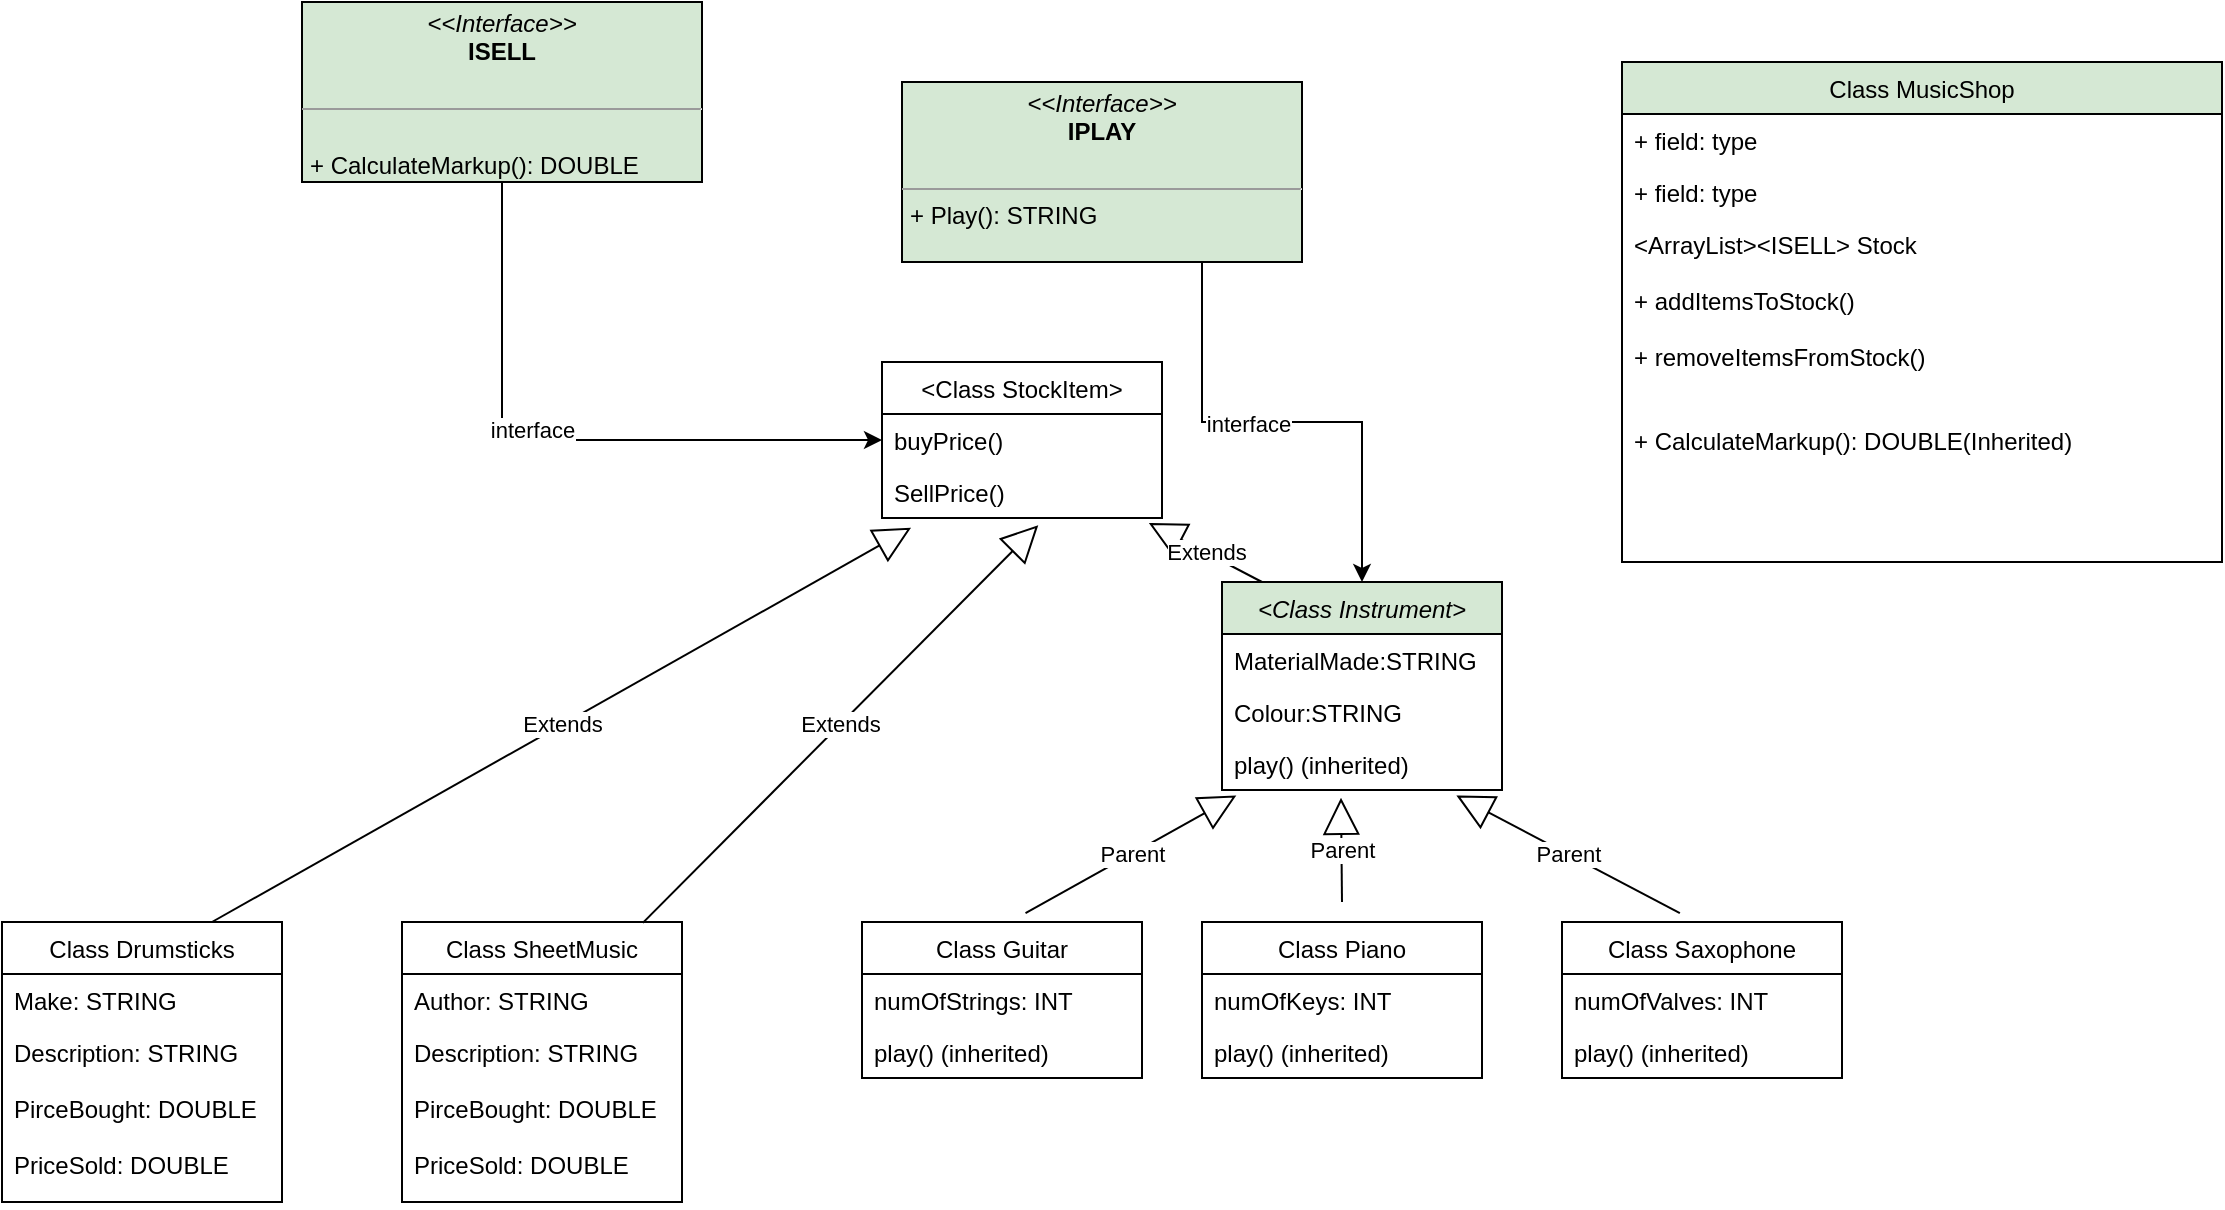 <mxfile version="14.5.1" type="device"><diagram id="XtFvVDS7R7k3xy_MAySc" name="Page-1"><mxGraphModel dx="1849" dy="946" grid="1" gridSize="10" guides="1" tooltips="1" connect="1" arrows="1" fold="1" page="1" pageScale="1" pageWidth="3300" pageHeight="4681" math="0" shadow="0"><root><mxCell id="0"/><mxCell id="1" parent="0"/><mxCell id="AZCF6s1ImzgPR_b7xrG4-24" value="Class MusicShop" style="swimlane;fontStyle=0;childLayout=stackLayout;horizontal=1;startSize=26;fillColor=#D5E8D4;horizontalStack=0;resizeParent=1;resizeParentMax=0;resizeLast=0;collapsible=1;marginBottom=0;" vertex="1" parent="1"><mxGeometry x="910" y="60" width="300" height="250" as="geometry"/></mxCell><mxCell id="AZCF6s1ImzgPR_b7xrG4-25" value="+ field: type" style="text;strokeColor=none;fillColor=none;align=left;verticalAlign=top;spacingLeft=4;spacingRight=4;overflow=hidden;rotatable=0;points=[[0,0.5],[1,0.5]];portConstraint=eastwest;" vertex="1" parent="AZCF6s1ImzgPR_b7xrG4-24"><mxGeometry y="26" width="300" height="26" as="geometry"/></mxCell><mxCell id="AZCF6s1ImzgPR_b7xrG4-26" value="+ field: type" style="text;strokeColor=none;fillColor=none;align=left;verticalAlign=top;spacingLeft=4;spacingRight=4;overflow=hidden;rotatable=0;points=[[0,0.5],[1,0.5]];portConstraint=eastwest;" vertex="1" parent="AZCF6s1ImzgPR_b7xrG4-24"><mxGeometry y="52" width="300" height="26" as="geometry"/></mxCell><mxCell id="AZCF6s1ImzgPR_b7xrG4-27" value="&lt;ArrayList&gt;&lt;ISELL&gt; Stock&#10;&#10;+ addItemsToStock()&#10;&#10;+ removeItemsFromStock()&#10;&#10;&#10;+ CalculateMarkup(): DOUBLE(Inherited)" style="text;strokeColor=none;fillColor=none;align=left;verticalAlign=top;spacingLeft=4;spacingRight=4;overflow=hidden;rotatable=0;points=[[0,0.5],[1,0.5]];portConstraint=eastwest;" vertex="1" parent="AZCF6s1ImzgPR_b7xrG4-24"><mxGeometry y="78" width="300" height="172" as="geometry"/></mxCell><mxCell id="AZCF6s1ImzgPR_b7xrG4-59" style="edgeStyle=orthogonalEdgeStyle;rounded=0;orthogonalLoop=1;jettySize=auto;html=1;exitX=0.75;exitY=1;exitDx=0;exitDy=0;entryX=0.5;entryY=0;entryDx=0;entryDy=0;" edge="1" parent="1" source="AZCF6s1ImzgPR_b7xrG4-28" target="AZCF6s1ImzgPR_b7xrG4-41"><mxGeometry relative="1" as="geometry"/></mxCell><mxCell id="AZCF6s1ImzgPR_b7xrG4-60" value="interface" style="edgeLabel;html=1;align=center;verticalAlign=middle;resizable=0;points=[];" vertex="1" connectable="0" parent="AZCF6s1ImzgPR_b7xrG4-59"><mxGeometry x="-0.144" y="-1" relative="1" as="geometry"><mxPoint as="offset"/></mxGeometry></mxCell><mxCell id="AZCF6s1ImzgPR_b7xrG4-28" value="&lt;p style=&quot;margin: 0px ; margin-top: 4px ; text-align: center&quot;&gt;&lt;i&gt;&amp;lt;&amp;lt;Interface&amp;gt;&amp;gt;&lt;/i&gt;&lt;br&gt;&lt;b&gt;IPLAY&lt;/b&gt;&lt;/p&gt;&lt;p style=&quot;margin: 0px ; margin-left: 4px&quot;&gt;&lt;br&gt;&lt;/p&gt;&lt;hr size=&quot;1&quot;&gt;&lt;p style=&quot;margin: 0px ; margin-left: 4px&quot;&gt;+ Play(): STRING&lt;br&gt;&lt;br&gt;&lt;/p&gt;" style="verticalAlign=top;align=left;overflow=fill;fontSize=12;fontFamily=Helvetica;html=1;fillColor=#D5E8D4;" vertex="1" parent="1"><mxGeometry x="550" y="70" width="200" height="90" as="geometry"/></mxCell><mxCell id="AZCF6s1ImzgPR_b7xrG4-29" value="Class Guitar" style="swimlane;fontStyle=0;childLayout=stackLayout;horizontal=1;startSize=26;fillColor=none;horizontalStack=0;resizeParent=1;resizeParentMax=0;resizeLast=0;collapsible=1;marginBottom=0;" vertex="1" parent="1"><mxGeometry x="530" y="490" width="140" height="78" as="geometry"/></mxCell><mxCell id="AZCF6s1ImzgPR_b7xrG4-30" value="numOfStrings: INT" style="text;strokeColor=none;fillColor=none;align=left;verticalAlign=top;spacingLeft=4;spacingRight=4;overflow=hidden;rotatable=0;points=[[0,0.5],[1,0.5]];portConstraint=eastwest;" vertex="1" parent="AZCF6s1ImzgPR_b7xrG4-29"><mxGeometry y="26" width="140" height="26" as="geometry"/></mxCell><mxCell id="AZCF6s1ImzgPR_b7xrG4-32" value="play() (inherited)" style="text;strokeColor=none;fillColor=none;align=left;verticalAlign=top;spacingLeft=4;spacingRight=4;overflow=hidden;rotatable=0;points=[[0,0.5],[1,0.5]];portConstraint=eastwest;" vertex="1" parent="AZCF6s1ImzgPR_b7xrG4-29"><mxGeometry y="52" width="140" height="26" as="geometry"/></mxCell><mxCell id="AZCF6s1ImzgPR_b7xrG4-33" value="Class Piano" style="swimlane;fontStyle=0;childLayout=stackLayout;horizontal=1;startSize=26;fillColor=none;horizontalStack=0;resizeParent=1;resizeParentMax=0;resizeLast=0;collapsible=1;marginBottom=0;" vertex="1" parent="1"><mxGeometry x="700" y="490" width="140" height="78" as="geometry"/></mxCell><mxCell id="AZCF6s1ImzgPR_b7xrG4-34" value="numOfKeys: INT" style="text;strokeColor=none;fillColor=none;align=left;verticalAlign=top;spacingLeft=4;spacingRight=4;overflow=hidden;rotatable=0;points=[[0,0.5],[1,0.5]];portConstraint=eastwest;" vertex="1" parent="AZCF6s1ImzgPR_b7xrG4-33"><mxGeometry y="26" width="140" height="26" as="geometry"/></mxCell><mxCell id="AZCF6s1ImzgPR_b7xrG4-36" value="play() (inherited)" style="text;strokeColor=none;fillColor=none;align=left;verticalAlign=top;spacingLeft=4;spacingRight=4;overflow=hidden;rotatable=0;points=[[0,0.5],[1,0.5]];portConstraint=eastwest;" vertex="1" parent="AZCF6s1ImzgPR_b7xrG4-33"><mxGeometry y="52" width="140" height="26" as="geometry"/></mxCell><mxCell id="AZCF6s1ImzgPR_b7xrG4-37" value="Class Saxophone" style="swimlane;fontStyle=0;childLayout=stackLayout;horizontal=1;startSize=26;fillColor=none;horizontalStack=0;resizeParent=1;resizeParentMax=0;resizeLast=0;collapsible=1;marginBottom=0;" vertex="1" parent="1"><mxGeometry x="880" y="490" width="140" height="78" as="geometry"/></mxCell><mxCell id="AZCF6s1ImzgPR_b7xrG4-38" value="numOfValves: INT" style="text;strokeColor=none;fillColor=none;align=left;verticalAlign=top;spacingLeft=4;spacingRight=4;overflow=hidden;rotatable=0;points=[[0,0.5],[1,0.5]];portConstraint=eastwest;" vertex="1" parent="AZCF6s1ImzgPR_b7xrG4-37"><mxGeometry y="26" width="140" height="26" as="geometry"/></mxCell><mxCell id="AZCF6s1ImzgPR_b7xrG4-40" value="play() (inherited)" style="text;strokeColor=none;fillColor=none;align=left;verticalAlign=top;spacingLeft=4;spacingRight=4;overflow=hidden;rotatable=0;points=[[0,0.5],[1,0.5]];portConstraint=eastwest;" vertex="1" parent="AZCF6s1ImzgPR_b7xrG4-37"><mxGeometry y="52" width="140" height="26" as="geometry"/></mxCell><mxCell id="AZCF6s1ImzgPR_b7xrG4-41" value="&lt;Class Instrument&gt;" style="swimlane;fontStyle=2;childLayout=stackLayout;horizontal=1;startSize=26;fillColor=#D5E8D4;horizontalStack=0;resizeParent=1;resizeParentMax=0;resizeLast=0;collapsible=1;marginBottom=0;" vertex="1" parent="1"><mxGeometry x="710" y="320" width="140" height="104" as="geometry"/></mxCell><mxCell id="AZCF6s1ImzgPR_b7xrG4-42" value="MaterialMade:STRING" style="text;strokeColor=none;fillColor=none;align=left;verticalAlign=top;spacingLeft=4;spacingRight=4;overflow=hidden;rotatable=0;points=[[0,0.5],[1,0.5]];portConstraint=eastwest;" vertex="1" parent="AZCF6s1ImzgPR_b7xrG4-41"><mxGeometry y="26" width="140" height="26" as="geometry"/></mxCell><mxCell id="AZCF6s1ImzgPR_b7xrG4-43" value="Colour:STRING" style="text;strokeColor=none;fillColor=none;align=left;verticalAlign=top;spacingLeft=4;spacingRight=4;overflow=hidden;rotatable=0;points=[[0,0.5],[1,0.5]];portConstraint=eastwest;" vertex="1" parent="AZCF6s1ImzgPR_b7xrG4-41"><mxGeometry y="52" width="140" height="26" as="geometry"/></mxCell><mxCell id="AZCF6s1ImzgPR_b7xrG4-44" value="play() (inherited)" style="text;strokeColor=none;fillColor=none;align=left;verticalAlign=top;spacingLeft=4;spacingRight=4;overflow=hidden;rotatable=0;points=[[0,0.5],[1,0.5]];portConstraint=eastwest;" vertex="1" parent="AZCF6s1ImzgPR_b7xrG4-41"><mxGeometry y="78" width="140" height="26" as="geometry"/></mxCell><mxCell id="AZCF6s1ImzgPR_b7xrG4-45" value="Parent" style="endArrow=block;endSize=16;endFill=0;html=1;exitX=0.421;exitY=-0.057;exitDx=0;exitDy=0;exitPerimeter=0;entryX=0.837;entryY=1.104;entryDx=0;entryDy=0;entryPerimeter=0;" edge="1" parent="1" source="AZCF6s1ImzgPR_b7xrG4-37" target="AZCF6s1ImzgPR_b7xrG4-44"><mxGeometry width="160" relative="1" as="geometry"><mxPoint x="920" y="380" as="sourcePoint"/><mxPoint x="1080" y="380" as="targetPoint"/></mxGeometry></mxCell><mxCell id="AZCF6s1ImzgPR_b7xrG4-46" value="Parent" style="endArrow=block;endSize=16;endFill=0;html=1;exitX=0.584;exitY=-0.057;exitDx=0;exitDy=0;exitPerimeter=0;entryX=0.837;entryY=1.104;entryDx=0;entryDy=0;entryPerimeter=0;" edge="1" parent="1" source="AZCF6s1ImzgPR_b7xrG4-29"><mxGeometry width="160" relative="1" as="geometry"><mxPoint x="828.94" y="485.554" as="sourcePoint"/><mxPoint x="717.18" y="426.704" as="targetPoint"/></mxGeometry></mxCell><mxCell id="AZCF6s1ImzgPR_b7xrG4-47" value="Parent" style="endArrow=block;endSize=16;endFill=0;html=1;entryX=0.425;entryY=1.149;entryDx=0;entryDy=0;entryPerimeter=0;" edge="1" parent="1" target="AZCF6s1ImzgPR_b7xrG4-44"><mxGeometry width="160" relative="1" as="geometry"><mxPoint x="770" y="480" as="sourcePoint"/><mxPoint x="847.18" y="446.704" as="targetPoint"/></mxGeometry></mxCell><mxCell id="AZCF6s1ImzgPR_b7xrG4-64" style="edgeStyle=orthogonalEdgeStyle;rounded=0;orthogonalLoop=1;jettySize=auto;html=1;exitX=0.5;exitY=1;exitDx=0;exitDy=0;entryX=0;entryY=0.5;entryDx=0;entryDy=0;" edge="1" parent="1" source="AZCF6s1ImzgPR_b7xrG4-48" target="AZCF6s1ImzgPR_b7xrG4-70"><mxGeometry relative="1" as="geometry"/></mxCell><mxCell id="AZCF6s1ImzgPR_b7xrG4-65" value="interface" style="edgeLabel;html=1;align=center;verticalAlign=middle;resizable=0;points=[];" vertex="1" connectable="0" parent="AZCF6s1ImzgPR_b7xrG4-64"><mxGeometry x="-0.101" y="5" relative="1" as="geometry"><mxPoint as="offset"/></mxGeometry></mxCell><mxCell id="AZCF6s1ImzgPR_b7xrG4-48" value="&lt;p style=&quot;margin: 0px ; margin-top: 4px ; text-align: center&quot;&gt;&lt;i&gt;&amp;lt;&amp;lt;Interface&amp;gt;&amp;gt;&lt;/i&gt;&lt;br&gt;&lt;b&gt;ISELL&lt;/b&gt;&lt;/p&gt;&lt;p style=&quot;margin: 0px ; margin-left: 4px&quot;&gt;&lt;br&gt;&lt;/p&gt;&lt;hr size=&quot;1&quot;&gt;&lt;p style=&quot;margin: 0px ; margin-left: 4px&quot;&gt;&lt;br&gt;+ CalculateMarkup(): DOUBLE&lt;/p&gt;" style="verticalAlign=top;align=left;overflow=fill;fontSize=12;fontFamily=Helvetica;html=1;fillColor=#D5E8D4;" vertex="1" parent="1"><mxGeometry x="250" y="30" width="200" height="90" as="geometry"/></mxCell><mxCell id="AZCF6s1ImzgPR_b7xrG4-49" value="Class Drumsticks" style="swimlane;fontStyle=0;childLayout=stackLayout;horizontal=1;startSize=26;fillColor=none;horizontalStack=0;resizeParent=1;resizeParentMax=0;resizeLast=0;collapsible=1;marginBottom=0;" vertex="1" parent="1"><mxGeometry x="100" y="490" width="140" height="140" as="geometry"/></mxCell><mxCell id="AZCF6s1ImzgPR_b7xrG4-50" value="Make: STRING" style="text;strokeColor=none;fillColor=none;align=left;verticalAlign=top;spacingLeft=4;spacingRight=4;overflow=hidden;rotatable=0;points=[[0,0.5],[1,0.5]];portConstraint=eastwest;" vertex="1" parent="AZCF6s1ImzgPR_b7xrG4-49"><mxGeometry y="26" width="140" height="26" as="geometry"/></mxCell><mxCell id="AZCF6s1ImzgPR_b7xrG4-51" value="Description: STRING&#10;&#10;PirceBought: DOUBLE&#10;&#10;PriceSold: DOUBLE" style="text;strokeColor=none;fillColor=none;align=left;verticalAlign=top;spacingLeft=4;spacingRight=4;overflow=hidden;rotatable=0;points=[[0,0.5],[1,0.5]];portConstraint=eastwest;" vertex="1" parent="AZCF6s1ImzgPR_b7xrG4-49"><mxGeometry y="52" width="140" height="88" as="geometry"/></mxCell><mxCell id="AZCF6s1ImzgPR_b7xrG4-52" value="Class SheetMusic" style="swimlane;fontStyle=0;childLayout=stackLayout;horizontal=1;startSize=26;fillColor=none;horizontalStack=0;resizeParent=1;resizeParentMax=0;resizeLast=0;collapsible=1;marginBottom=0;" vertex="1" parent="1"><mxGeometry x="300" y="490" width="140" height="140" as="geometry"/></mxCell><mxCell id="AZCF6s1ImzgPR_b7xrG4-53" value="Author: STRING" style="text;strokeColor=none;fillColor=none;align=left;verticalAlign=top;spacingLeft=4;spacingRight=4;overflow=hidden;rotatable=0;points=[[0,0.5],[1,0.5]];portConstraint=eastwest;" vertex="1" parent="AZCF6s1ImzgPR_b7xrG4-52"><mxGeometry y="26" width="140" height="26" as="geometry"/></mxCell><mxCell id="AZCF6s1ImzgPR_b7xrG4-54" value="Description: STRING&#10;&#10;PirceBought: DOUBLE&#10;&#10;PriceSold: DOUBLE" style="text;strokeColor=none;fillColor=none;align=left;verticalAlign=top;spacingLeft=4;spacingRight=4;overflow=hidden;rotatable=0;points=[[0,0.5],[1,0.5]];portConstraint=eastwest;" vertex="1" parent="AZCF6s1ImzgPR_b7xrG4-52"><mxGeometry y="52" width="140" height="88" as="geometry"/></mxCell><mxCell id="AZCF6s1ImzgPR_b7xrG4-56" style="edgeStyle=orthogonalEdgeStyle;rounded=0;orthogonalLoop=1;jettySize=auto;html=1;exitX=0.5;exitY=1;exitDx=0;exitDy=0;" edge="1" parent="1" source="AZCF6s1ImzgPR_b7xrG4-28" target="AZCF6s1ImzgPR_b7xrG4-28"><mxGeometry relative="1" as="geometry"/></mxCell><mxCell id="AZCF6s1ImzgPR_b7xrG4-69" value="&lt;Class StockItem&gt;" style="swimlane;fontStyle=0;childLayout=stackLayout;horizontal=1;startSize=26;fillColor=none;horizontalStack=0;resizeParent=1;resizeParentMax=0;resizeLast=0;collapsible=1;marginBottom=0;" vertex="1" parent="1"><mxGeometry x="540" y="210" width="140" height="78" as="geometry"/></mxCell><mxCell id="AZCF6s1ImzgPR_b7xrG4-70" value="buyPrice()" style="text;strokeColor=none;fillColor=none;align=left;verticalAlign=top;spacingLeft=4;spacingRight=4;overflow=hidden;rotatable=0;points=[[0,0.5],[1,0.5]];portConstraint=eastwest;" vertex="1" parent="AZCF6s1ImzgPR_b7xrG4-69"><mxGeometry y="26" width="140" height="26" as="geometry"/></mxCell><mxCell id="AZCF6s1ImzgPR_b7xrG4-71" value="SellPrice()" style="text;strokeColor=none;fillColor=none;align=left;verticalAlign=top;spacingLeft=4;spacingRight=4;overflow=hidden;rotatable=0;points=[[0,0.5],[1,0.5]];portConstraint=eastwest;" vertex="1" parent="AZCF6s1ImzgPR_b7xrG4-69"><mxGeometry y="52" width="140" height="26" as="geometry"/></mxCell><mxCell id="AZCF6s1ImzgPR_b7xrG4-73" value="Extends" style="endArrow=block;endSize=16;endFill=0;html=1;entryX=0.953;entryY=1.095;entryDx=0;entryDy=0;entryPerimeter=0;" edge="1" parent="1" target="AZCF6s1ImzgPR_b7xrG4-71"><mxGeometry width="160" relative="1" as="geometry"><mxPoint x="730" y="320" as="sourcePoint"/><mxPoint x="1360" y="580" as="targetPoint"/></mxGeometry></mxCell><mxCell id="AZCF6s1ImzgPR_b7xrG4-74" value="Extends" style="endArrow=block;endSize=16;endFill=0;html=1;entryX=0.558;entryY=1.14;entryDx=0;entryDy=0;entryPerimeter=0;exitX=0.86;exitY=0.003;exitDx=0;exitDy=0;exitPerimeter=0;" edge="1" parent="1" source="AZCF6s1ImzgPR_b7xrG4-52" target="AZCF6s1ImzgPR_b7xrG4-71"><mxGeometry width="160" relative="1" as="geometry"><mxPoint x="740" y="330" as="sourcePoint"/><mxPoint x="683.42" y="300.47" as="targetPoint"/></mxGeometry></mxCell><mxCell id="AZCF6s1ImzgPR_b7xrG4-75" value="Extends" style="endArrow=block;endSize=16;endFill=0;html=1;entryX=0.104;entryY=1.186;entryDx=0;entryDy=0;entryPerimeter=0;exitX=0.75;exitY=0;exitDx=0;exitDy=0;" edge="1" parent="1" source="AZCF6s1ImzgPR_b7xrG4-49" target="AZCF6s1ImzgPR_b7xrG4-71"><mxGeometry width="160" relative="1" as="geometry"><mxPoint x="430.4" y="500.42" as="sourcePoint"/><mxPoint x="628.12" y="301.64" as="targetPoint"/></mxGeometry></mxCell></root></mxGraphModel></diagram></mxfile>